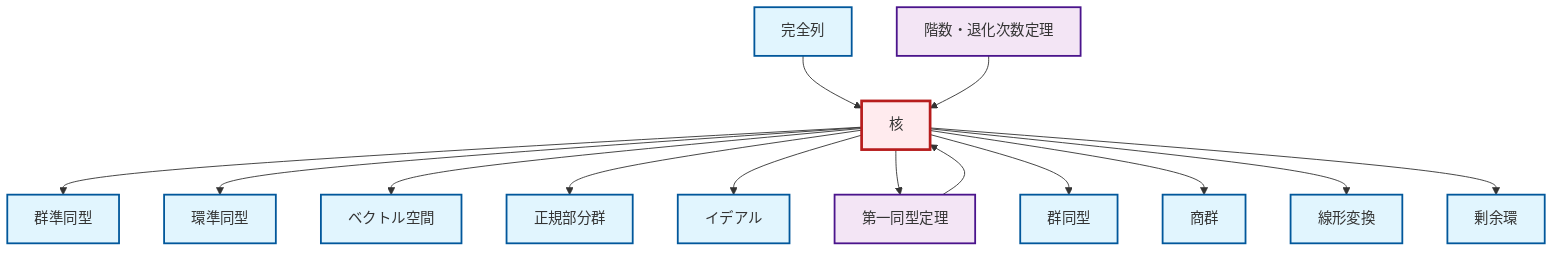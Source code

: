 graph TD
    classDef definition fill:#e1f5fe,stroke:#01579b,stroke-width:2px
    classDef theorem fill:#f3e5f5,stroke:#4a148c,stroke-width:2px
    classDef axiom fill:#fff3e0,stroke:#e65100,stroke-width:2px
    classDef example fill:#e8f5e9,stroke:#1b5e20,stroke-width:2px
    classDef current fill:#ffebee,stroke:#b71c1c,stroke-width:3px
    def-isomorphism["群同型"]:::definition
    def-vector-space["ベクトル空間"]:::definition
    def-exact-sequence["完全列"]:::definition
    def-homomorphism["群準同型"]:::definition
    def-ring-homomorphism["環準同型"]:::definition
    thm-first-isomorphism["第一同型定理"]:::theorem
    def-kernel["核"]:::definition
    thm-rank-nullity["階数・退化次数定理"]:::theorem
    def-quotient-group["商群"]:::definition
    def-ideal["イデアル"]:::definition
    def-quotient-ring["剰余環"]:::definition
    def-linear-transformation["線形変換"]:::definition
    def-normal-subgroup["正規部分群"]:::definition
    def-kernel --> def-homomorphism
    def-kernel --> def-ring-homomorphism
    def-kernel --> def-vector-space
    def-kernel --> def-normal-subgroup
    def-kernel --> def-ideal
    def-exact-sequence --> def-kernel
    thm-first-isomorphism --> def-kernel
    def-kernel --> thm-first-isomorphism
    def-kernel --> def-isomorphism
    def-kernel --> def-quotient-group
    thm-rank-nullity --> def-kernel
    def-kernel --> def-linear-transformation
    def-kernel --> def-quotient-ring
    class def-kernel current